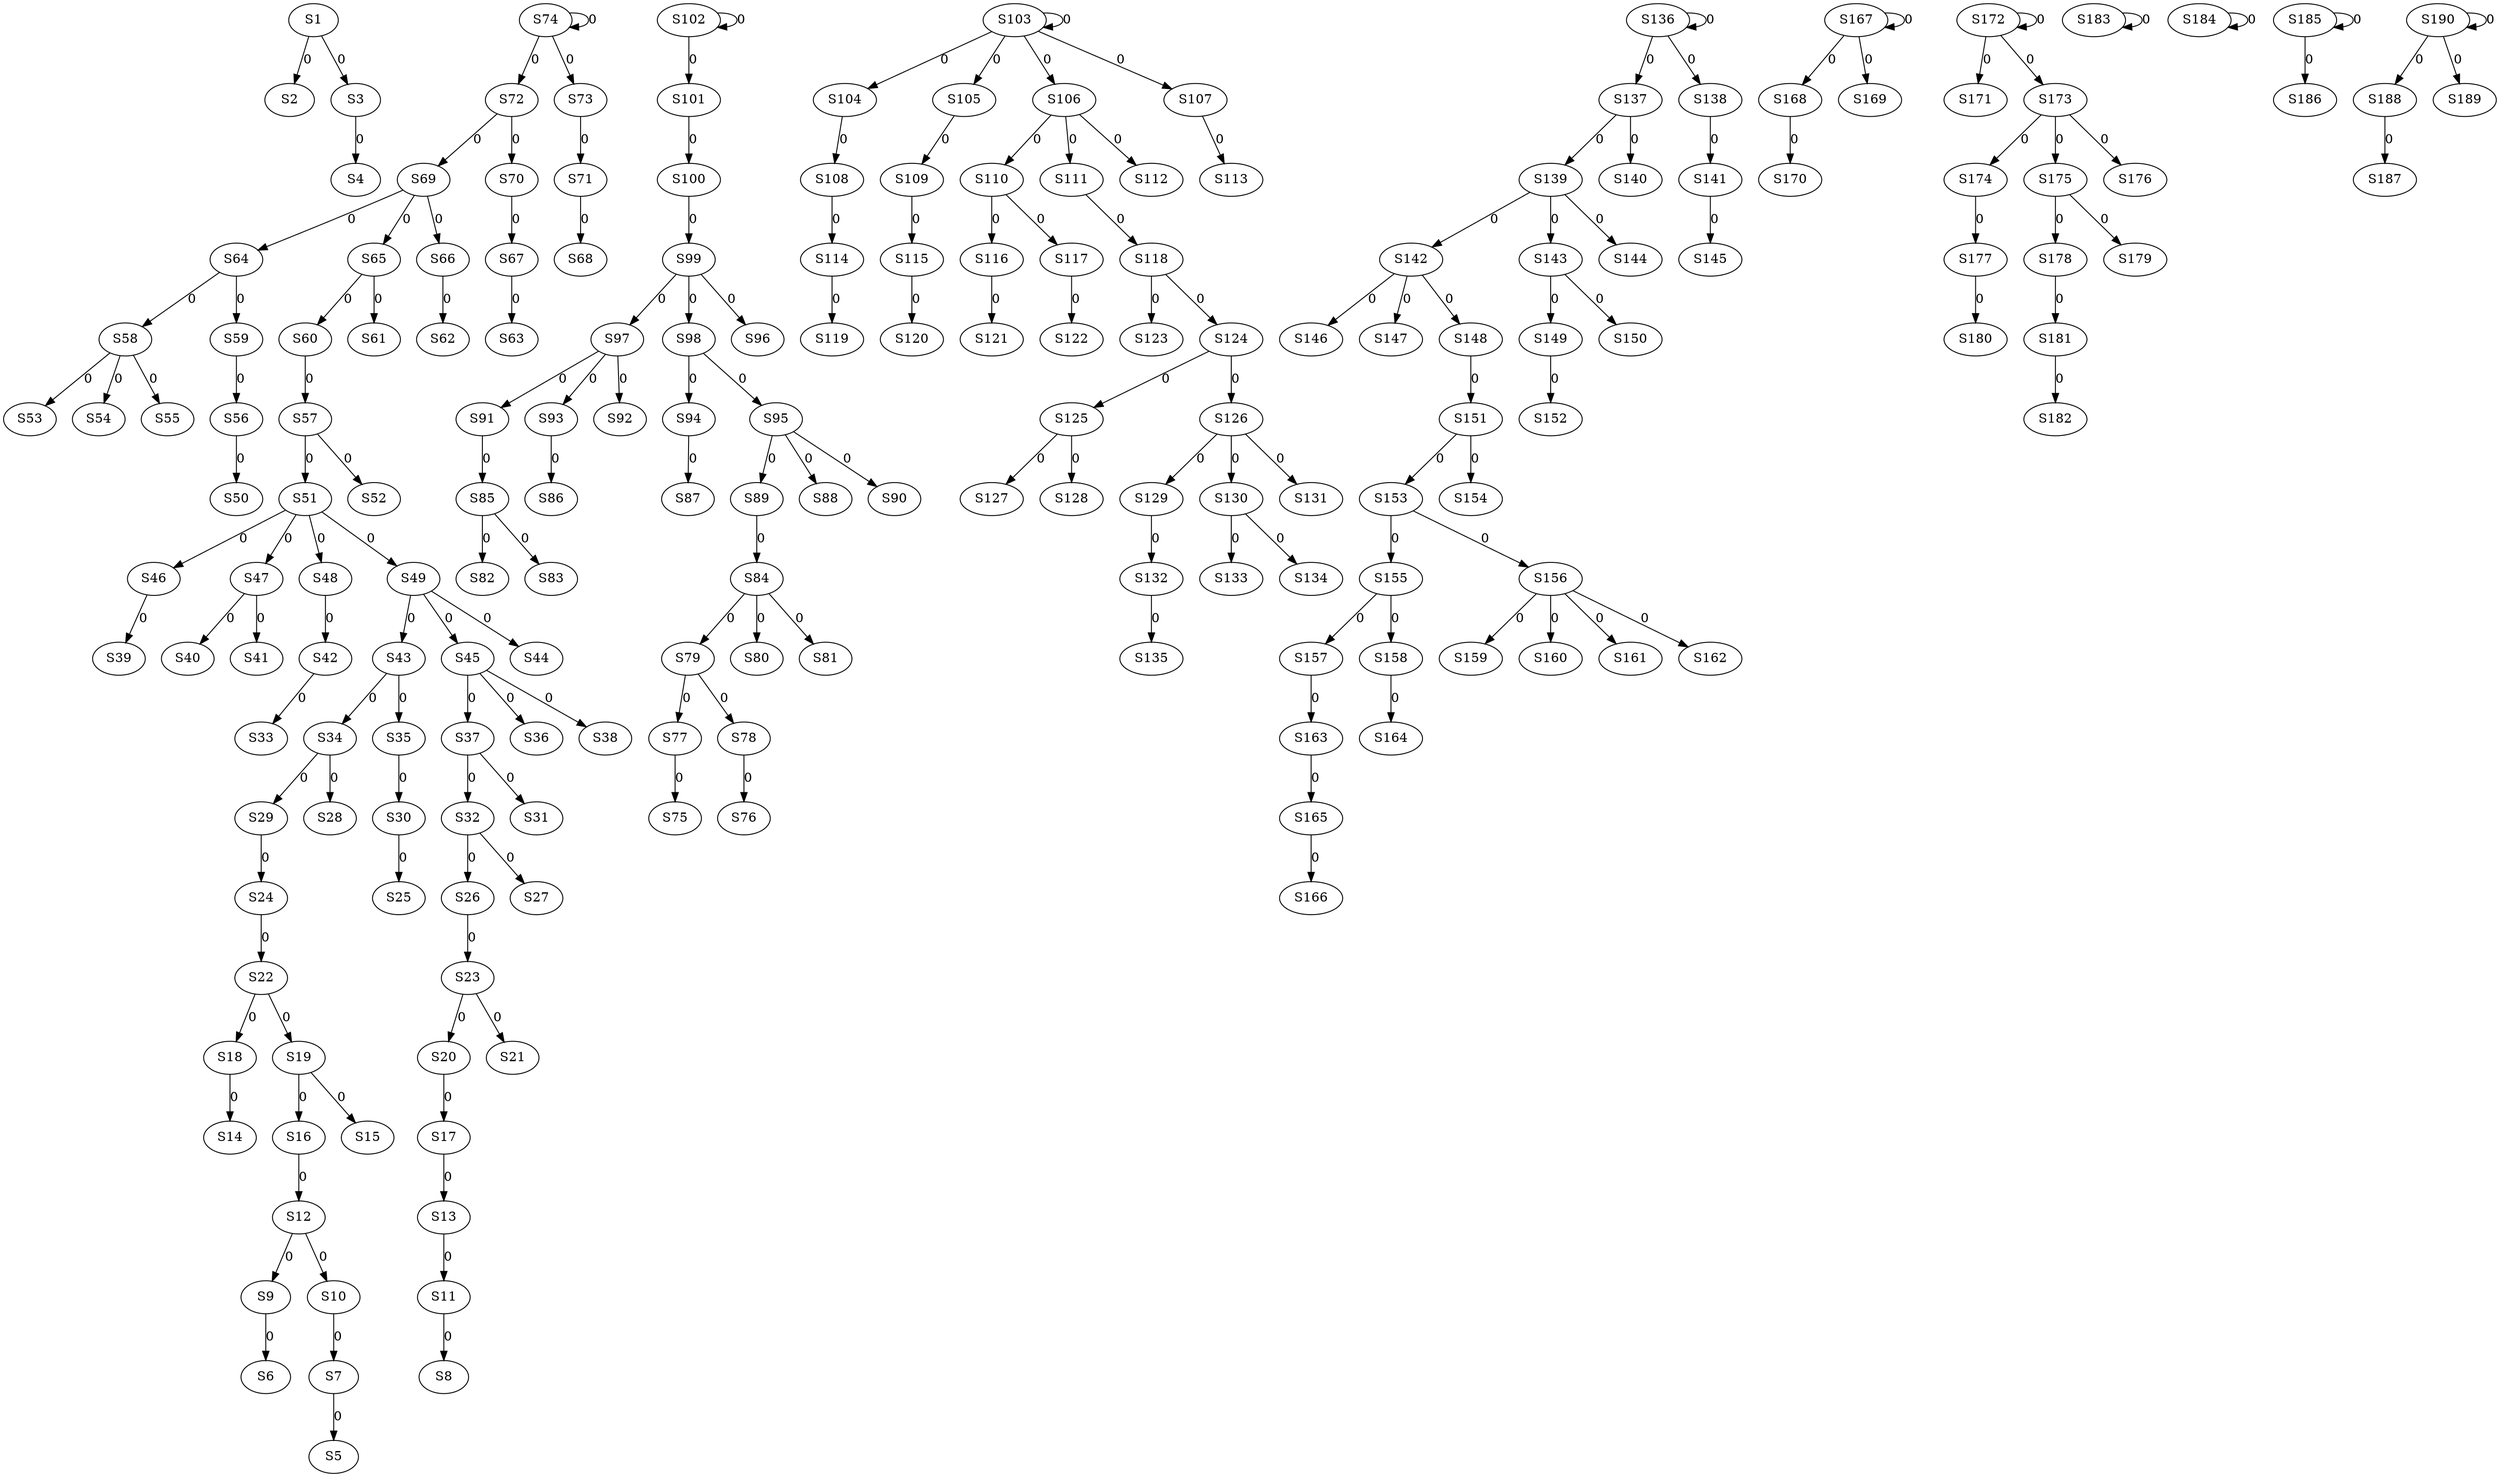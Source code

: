 strict digraph {
	S1 -> S2 [ label = 0 ];
	S1 -> S3 [ label = 0 ];
	S3 -> S4 [ label = 0 ];
	S7 -> S5 [ label = 0 ];
	S9 -> S6 [ label = 0 ];
	S10 -> S7 [ label = 0 ];
	S11 -> S8 [ label = 0 ];
	S12 -> S9 [ label = 0 ];
	S12 -> S10 [ label = 0 ];
	S13 -> S11 [ label = 0 ];
	S16 -> S12 [ label = 0 ];
	S17 -> S13 [ label = 0 ];
	S18 -> S14 [ label = 0 ];
	S19 -> S15 [ label = 0 ];
	S19 -> S16 [ label = 0 ];
	S20 -> S17 [ label = 0 ];
	S22 -> S18 [ label = 0 ];
	S22 -> S19 [ label = 0 ];
	S23 -> S20 [ label = 0 ];
	S23 -> S21 [ label = 0 ];
	S24 -> S22 [ label = 0 ];
	S26 -> S23 [ label = 0 ];
	S29 -> S24 [ label = 0 ];
	S30 -> S25 [ label = 0 ];
	S32 -> S26 [ label = 0 ];
	S32 -> S27 [ label = 0 ];
	S34 -> S28 [ label = 0 ];
	S34 -> S29 [ label = 0 ];
	S35 -> S30 [ label = 0 ];
	S37 -> S31 [ label = 0 ];
	S37 -> S32 [ label = 0 ];
	S42 -> S33 [ label = 0 ];
	S43 -> S34 [ label = 0 ];
	S43 -> S35 [ label = 0 ];
	S45 -> S36 [ label = 0 ];
	S45 -> S37 [ label = 0 ];
	S45 -> S38 [ label = 0 ];
	S46 -> S39 [ label = 0 ];
	S47 -> S40 [ label = 0 ];
	S47 -> S41 [ label = 0 ];
	S48 -> S42 [ label = 0 ];
	S49 -> S43 [ label = 0 ];
	S49 -> S44 [ label = 0 ];
	S49 -> S45 [ label = 0 ];
	S51 -> S46 [ label = 0 ];
	S51 -> S47 [ label = 0 ];
	S51 -> S48 [ label = 0 ];
	S51 -> S49 [ label = 0 ];
	S56 -> S50 [ label = 0 ];
	S57 -> S51 [ label = 0 ];
	S57 -> S52 [ label = 0 ];
	S58 -> S53 [ label = 0 ];
	S58 -> S54 [ label = 0 ];
	S58 -> S55 [ label = 0 ];
	S59 -> S56 [ label = 0 ];
	S60 -> S57 [ label = 0 ];
	S64 -> S58 [ label = 0 ];
	S64 -> S59 [ label = 0 ];
	S65 -> S60 [ label = 0 ];
	S65 -> S61 [ label = 0 ];
	S66 -> S62 [ label = 0 ];
	S67 -> S63 [ label = 0 ];
	S69 -> S64 [ label = 0 ];
	S69 -> S65 [ label = 0 ];
	S69 -> S66 [ label = 0 ];
	S70 -> S67 [ label = 0 ];
	S71 -> S68 [ label = 0 ];
	S72 -> S69 [ label = 0 ];
	S72 -> S70 [ label = 0 ];
	S73 -> S71 [ label = 0 ];
	S74 -> S72 [ label = 0 ];
	S74 -> S73 [ label = 0 ];
	S74 -> S74 [ label = 0 ];
	S77 -> S75 [ label = 0 ];
	S78 -> S76 [ label = 0 ];
	S79 -> S77 [ label = 0 ];
	S79 -> S78 [ label = 0 ];
	S84 -> S79 [ label = 0 ];
	S84 -> S80 [ label = 0 ];
	S84 -> S81 [ label = 0 ];
	S85 -> S82 [ label = 0 ];
	S85 -> S83 [ label = 0 ];
	S89 -> S84 [ label = 0 ];
	S91 -> S85 [ label = 0 ];
	S93 -> S86 [ label = 0 ];
	S94 -> S87 [ label = 0 ];
	S95 -> S88 [ label = 0 ];
	S95 -> S89 [ label = 0 ];
	S95 -> S90 [ label = 0 ];
	S97 -> S91 [ label = 0 ];
	S97 -> S92 [ label = 0 ];
	S97 -> S93 [ label = 0 ];
	S98 -> S94 [ label = 0 ];
	S98 -> S95 [ label = 0 ];
	S99 -> S96 [ label = 0 ];
	S99 -> S97 [ label = 0 ];
	S99 -> S98 [ label = 0 ];
	S100 -> S99 [ label = 0 ];
	S101 -> S100 [ label = 0 ];
	S102 -> S101 [ label = 0 ];
	S102 -> S102 [ label = 0 ];
	S103 -> S103 [ label = 0 ];
	S103 -> S104 [ label = 0 ];
	S103 -> S105 [ label = 0 ];
	S103 -> S106 [ label = 0 ];
	S103 -> S107 [ label = 0 ];
	S104 -> S108 [ label = 0 ];
	S105 -> S109 [ label = 0 ];
	S106 -> S110 [ label = 0 ];
	S106 -> S111 [ label = 0 ];
	S106 -> S112 [ label = 0 ];
	S107 -> S113 [ label = 0 ];
	S108 -> S114 [ label = 0 ];
	S109 -> S115 [ label = 0 ];
	S110 -> S116 [ label = 0 ];
	S110 -> S117 [ label = 0 ];
	S111 -> S118 [ label = 0 ];
	S114 -> S119 [ label = 0 ];
	S115 -> S120 [ label = 0 ];
	S116 -> S121 [ label = 0 ];
	S117 -> S122 [ label = 0 ];
	S118 -> S123 [ label = 0 ];
	S118 -> S124 [ label = 0 ];
	S124 -> S125 [ label = 0 ];
	S124 -> S126 [ label = 0 ];
	S125 -> S127 [ label = 0 ];
	S125 -> S128 [ label = 0 ];
	S126 -> S129 [ label = 0 ];
	S126 -> S130 [ label = 0 ];
	S126 -> S131 [ label = 0 ];
	S129 -> S132 [ label = 0 ];
	S130 -> S133 [ label = 0 ];
	S130 -> S134 [ label = 0 ];
	S132 -> S135 [ label = 0 ];
	S136 -> S136 [ label = 0 ];
	S136 -> S137 [ label = 0 ];
	S136 -> S138 [ label = 0 ];
	S137 -> S139 [ label = 0 ];
	S137 -> S140 [ label = 0 ];
	S138 -> S141 [ label = 0 ];
	S139 -> S142 [ label = 0 ];
	S139 -> S143 [ label = 0 ];
	S139 -> S144 [ label = 0 ];
	S141 -> S145 [ label = 0 ];
	S142 -> S146 [ label = 0 ];
	S142 -> S147 [ label = 0 ];
	S142 -> S148 [ label = 0 ];
	S143 -> S149 [ label = 0 ];
	S143 -> S150 [ label = 0 ];
	S148 -> S151 [ label = 0 ];
	S149 -> S152 [ label = 0 ];
	S151 -> S153 [ label = 0 ];
	S151 -> S154 [ label = 0 ];
	S153 -> S155 [ label = 0 ];
	S153 -> S156 [ label = 0 ];
	S155 -> S157 [ label = 0 ];
	S155 -> S158 [ label = 0 ];
	S156 -> S159 [ label = 0 ];
	S156 -> S160 [ label = 0 ];
	S156 -> S161 [ label = 0 ];
	S156 -> S162 [ label = 0 ];
	S157 -> S163 [ label = 0 ];
	S158 -> S164 [ label = 0 ];
	S163 -> S165 [ label = 0 ];
	S165 -> S166 [ label = 0 ];
	S167 -> S167 [ label = 0 ];
	S167 -> S168 [ label = 0 ];
	S167 -> S169 [ label = 0 ];
	S168 -> S170 [ label = 0 ];
	S172 -> S171 [ label = 0 ];
	S172 -> S172 [ label = 0 ];
	S172 -> S173 [ label = 0 ];
	S173 -> S174 [ label = 0 ];
	S173 -> S175 [ label = 0 ];
	S173 -> S176 [ label = 0 ];
	S174 -> S177 [ label = 0 ];
	S175 -> S178 [ label = 0 ];
	S175 -> S179 [ label = 0 ];
	S177 -> S180 [ label = 0 ];
	S178 -> S181 [ label = 0 ];
	S181 -> S182 [ label = 0 ];
	S183 -> S183 [ label = 0 ];
	S184 -> S184 [ label = 0 ];
	S185 -> S185 [ label = 0 ];
	S185 -> S186 [ label = 0 ];
	S188 -> S187 [ label = 0 ];
	S190 -> S188 [ label = 0 ];
	S190 -> S189 [ label = 0 ];
	S190 -> S190 [ label = 0 ];
}
